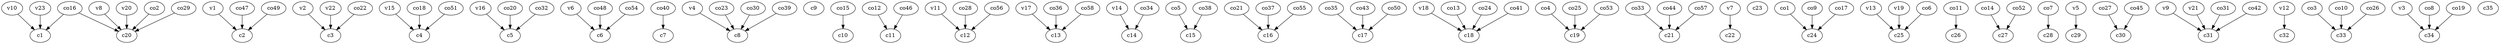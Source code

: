 strict digraph  {
c1;
c2;
c3;
c4;
c5;
c6;
c7;
c8;
c9;
c10;
c11;
c12;
c13;
c14;
c15;
c16;
c17;
c18;
c19;
c20;
c21;
c22;
c23;
c24;
c25;
c26;
c27;
c28;
c29;
c30;
c31;
c32;
c33;
c34;
c35;
v1;
v2;
v3;
v4;
v5;
v6;
v7;
v8;
v9;
v10;
v11;
v12;
v13;
v14;
v15;
v16;
v17;
v18;
v19;
v20;
v21;
v22;
v23;
co1;
co2;
co3;
co4;
co5;
co6;
co7;
co8;
co9;
co10;
co11;
co12;
co13;
co14;
co15;
co16;
co17;
co18;
co19;
co20;
co21;
co22;
co23;
co24;
co25;
co26;
co27;
co28;
co29;
co30;
co31;
co32;
co33;
co34;
co35;
co36;
co37;
co38;
co39;
co40;
co41;
co42;
co43;
co44;
co45;
co46;
co47;
co48;
co49;
co50;
co51;
co52;
co53;
co54;
co55;
co56;
co57;
co58;
v1 -> c2  [weight=1];
v2 -> c3  [weight=1];
v3 -> c34  [weight=1];
v4 -> c8  [weight=1];
v5 -> c29  [weight=1];
v6 -> c6  [weight=1];
v7 -> c22  [weight=1];
v8 -> c20  [weight=1];
v9 -> c31  [weight=1];
v10 -> c1  [weight=1];
v11 -> c12  [weight=1];
v12 -> c32  [weight=1];
v13 -> c25  [weight=1];
v14 -> c14  [weight=1];
v15 -> c4  [weight=1];
v16 -> c5  [weight=1];
v17 -> c13  [weight=1];
v18 -> c18  [weight=1];
v19 -> c25  [weight=1];
v20 -> c20  [weight=1];
v21 -> c31  [weight=1];
v22 -> c3  [weight=1];
v23 -> c1  [weight=1];
co1 -> c24  [weight=1];
co2 -> c20  [weight=1];
co3 -> c33  [weight=1];
co4 -> c19  [weight=1];
co5 -> c15  [weight=1];
co6 -> c25  [weight=1];
co7 -> c28  [weight=1];
co8 -> c34  [weight=1];
co9 -> c24  [weight=1];
co10 -> c33  [weight=1];
co11 -> c26  [weight=1];
co12 -> c11  [weight=1];
co13 -> c18  [weight=1];
co14 -> c27  [weight=1];
co15 -> c10  [weight=1];
co16 -> c20  [weight=1];
co16 -> c1  [weight=1];
co17 -> c24  [weight=1];
co18 -> c4  [weight=1];
co19 -> c34  [weight=1];
co20 -> c5  [weight=1];
co21 -> c16  [weight=1];
co22 -> c3  [weight=1];
co23 -> c8  [weight=1];
co24 -> c18  [weight=1];
co25 -> c19  [weight=1];
co26 -> c33  [weight=1];
co27 -> c30  [weight=1];
co28 -> c12  [weight=1];
co29 -> c20  [weight=1];
co30 -> c8  [weight=1];
co31 -> c31  [weight=1];
co32 -> c5  [weight=1];
co33 -> c21  [weight=1];
co34 -> c14  [weight=1];
co35 -> c17  [weight=1];
co36 -> c13  [weight=1];
co37 -> c16  [weight=1];
co38 -> c15  [weight=1];
co39 -> c8  [weight=1];
co40 -> c7  [weight=1];
co41 -> c18  [weight=1];
co42 -> c31  [weight=1];
co43 -> c17  [weight=1];
co44 -> c21  [weight=1];
co45 -> c30  [weight=1];
co46 -> c11  [weight=1];
co47 -> c2  [weight=1];
co48 -> c6  [weight=1];
co49 -> c2  [weight=1];
co50 -> c17  [weight=1];
co51 -> c4  [weight=1];
co52 -> c27  [weight=1];
co53 -> c19  [weight=1];
co54 -> c6  [weight=1];
co55 -> c16  [weight=1];
co56 -> c12  [weight=1];
co57 -> c21  [weight=1];
co58 -> c13  [weight=1];
}
